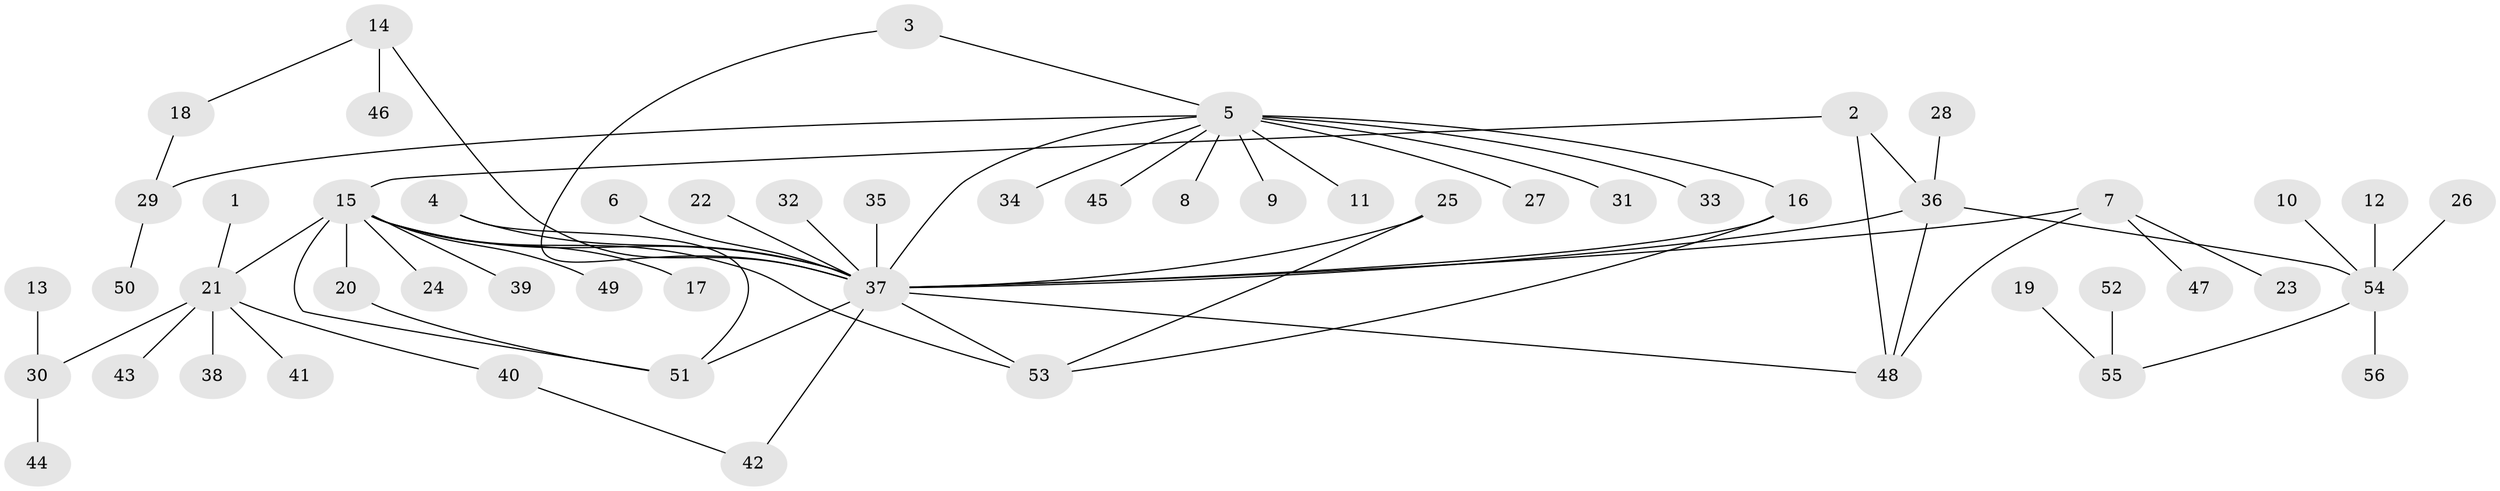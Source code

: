 // original degree distribution, {10: 0.008928571428571428, 1: 0.5357142857142857, 13: 0.008928571428571428, 21: 0.008928571428571428, 11: 0.008928571428571428, 2: 0.22321428571428573, 3: 0.09821428571428571, 5: 0.026785714285714284, 4: 0.05357142857142857, 7: 0.008928571428571428, 8: 0.008928571428571428, 6: 0.008928571428571428}
// Generated by graph-tools (version 1.1) at 2025/01/03/09/25 03:01:49]
// undirected, 56 vertices, 69 edges
graph export_dot {
graph [start="1"]
  node [color=gray90,style=filled];
  1;
  2;
  3;
  4;
  5;
  6;
  7;
  8;
  9;
  10;
  11;
  12;
  13;
  14;
  15;
  16;
  17;
  18;
  19;
  20;
  21;
  22;
  23;
  24;
  25;
  26;
  27;
  28;
  29;
  30;
  31;
  32;
  33;
  34;
  35;
  36;
  37;
  38;
  39;
  40;
  41;
  42;
  43;
  44;
  45;
  46;
  47;
  48;
  49;
  50;
  51;
  52;
  53;
  54;
  55;
  56;
  1 -- 21 [weight=1.0];
  2 -- 15 [weight=1.0];
  2 -- 36 [weight=1.0];
  2 -- 48 [weight=1.0];
  3 -- 5 [weight=1.0];
  3 -- 37 [weight=1.0];
  4 -- 37 [weight=1.0];
  4 -- 51 [weight=1.0];
  5 -- 8 [weight=1.0];
  5 -- 9 [weight=1.0];
  5 -- 11 [weight=1.0];
  5 -- 16 [weight=1.0];
  5 -- 27 [weight=1.0];
  5 -- 29 [weight=1.0];
  5 -- 31 [weight=1.0];
  5 -- 33 [weight=1.0];
  5 -- 34 [weight=1.0];
  5 -- 37 [weight=1.0];
  5 -- 45 [weight=1.0];
  6 -- 37 [weight=1.0];
  7 -- 23 [weight=1.0];
  7 -- 37 [weight=1.0];
  7 -- 47 [weight=1.0];
  7 -- 48 [weight=1.0];
  10 -- 54 [weight=1.0];
  12 -- 54 [weight=1.0];
  13 -- 30 [weight=1.0];
  14 -- 18 [weight=1.0];
  14 -- 37 [weight=1.0];
  14 -- 46 [weight=1.0];
  15 -- 17 [weight=1.0];
  15 -- 20 [weight=1.0];
  15 -- 21 [weight=1.0];
  15 -- 24 [weight=1.0];
  15 -- 37 [weight=1.0];
  15 -- 39 [weight=1.0];
  15 -- 49 [weight=1.0];
  15 -- 51 [weight=1.0];
  15 -- 53 [weight=1.0];
  16 -- 37 [weight=1.0];
  16 -- 53 [weight=1.0];
  18 -- 29 [weight=1.0];
  19 -- 55 [weight=1.0];
  20 -- 51 [weight=1.0];
  21 -- 30 [weight=1.0];
  21 -- 38 [weight=1.0];
  21 -- 40 [weight=1.0];
  21 -- 41 [weight=1.0];
  21 -- 43 [weight=1.0];
  22 -- 37 [weight=1.0];
  25 -- 37 [weight=1.0];
  25 -- 53 [weight=1.0];
  26 -- 54 [weight=1.0];
  28 -- 36 [weight=1.0];
  29 -- 50 [weight=1.0];
  30 -- 44 [weight=1.0];
  32 -- 37 [weight=1.0];
  35 -- 37 [weight=1.0];
  36 -- 37 [weight=1.0];
  36 -- 48 [weight=1.0];
  36 -- 54 [weight=1.0];
  37 -- 42 [weight=1.0];
  37 -- 48 [weight=1.0];
  37 -- 51 [weight=1.0];
  37 -- 53 [weight=1.0];
  40 -- 42 [weight=1.0];
  52 -- 55 [weight=1.0];
  54 -- 55 [weight=1.0];
  54 -- 56 [weight=1.0];
}
